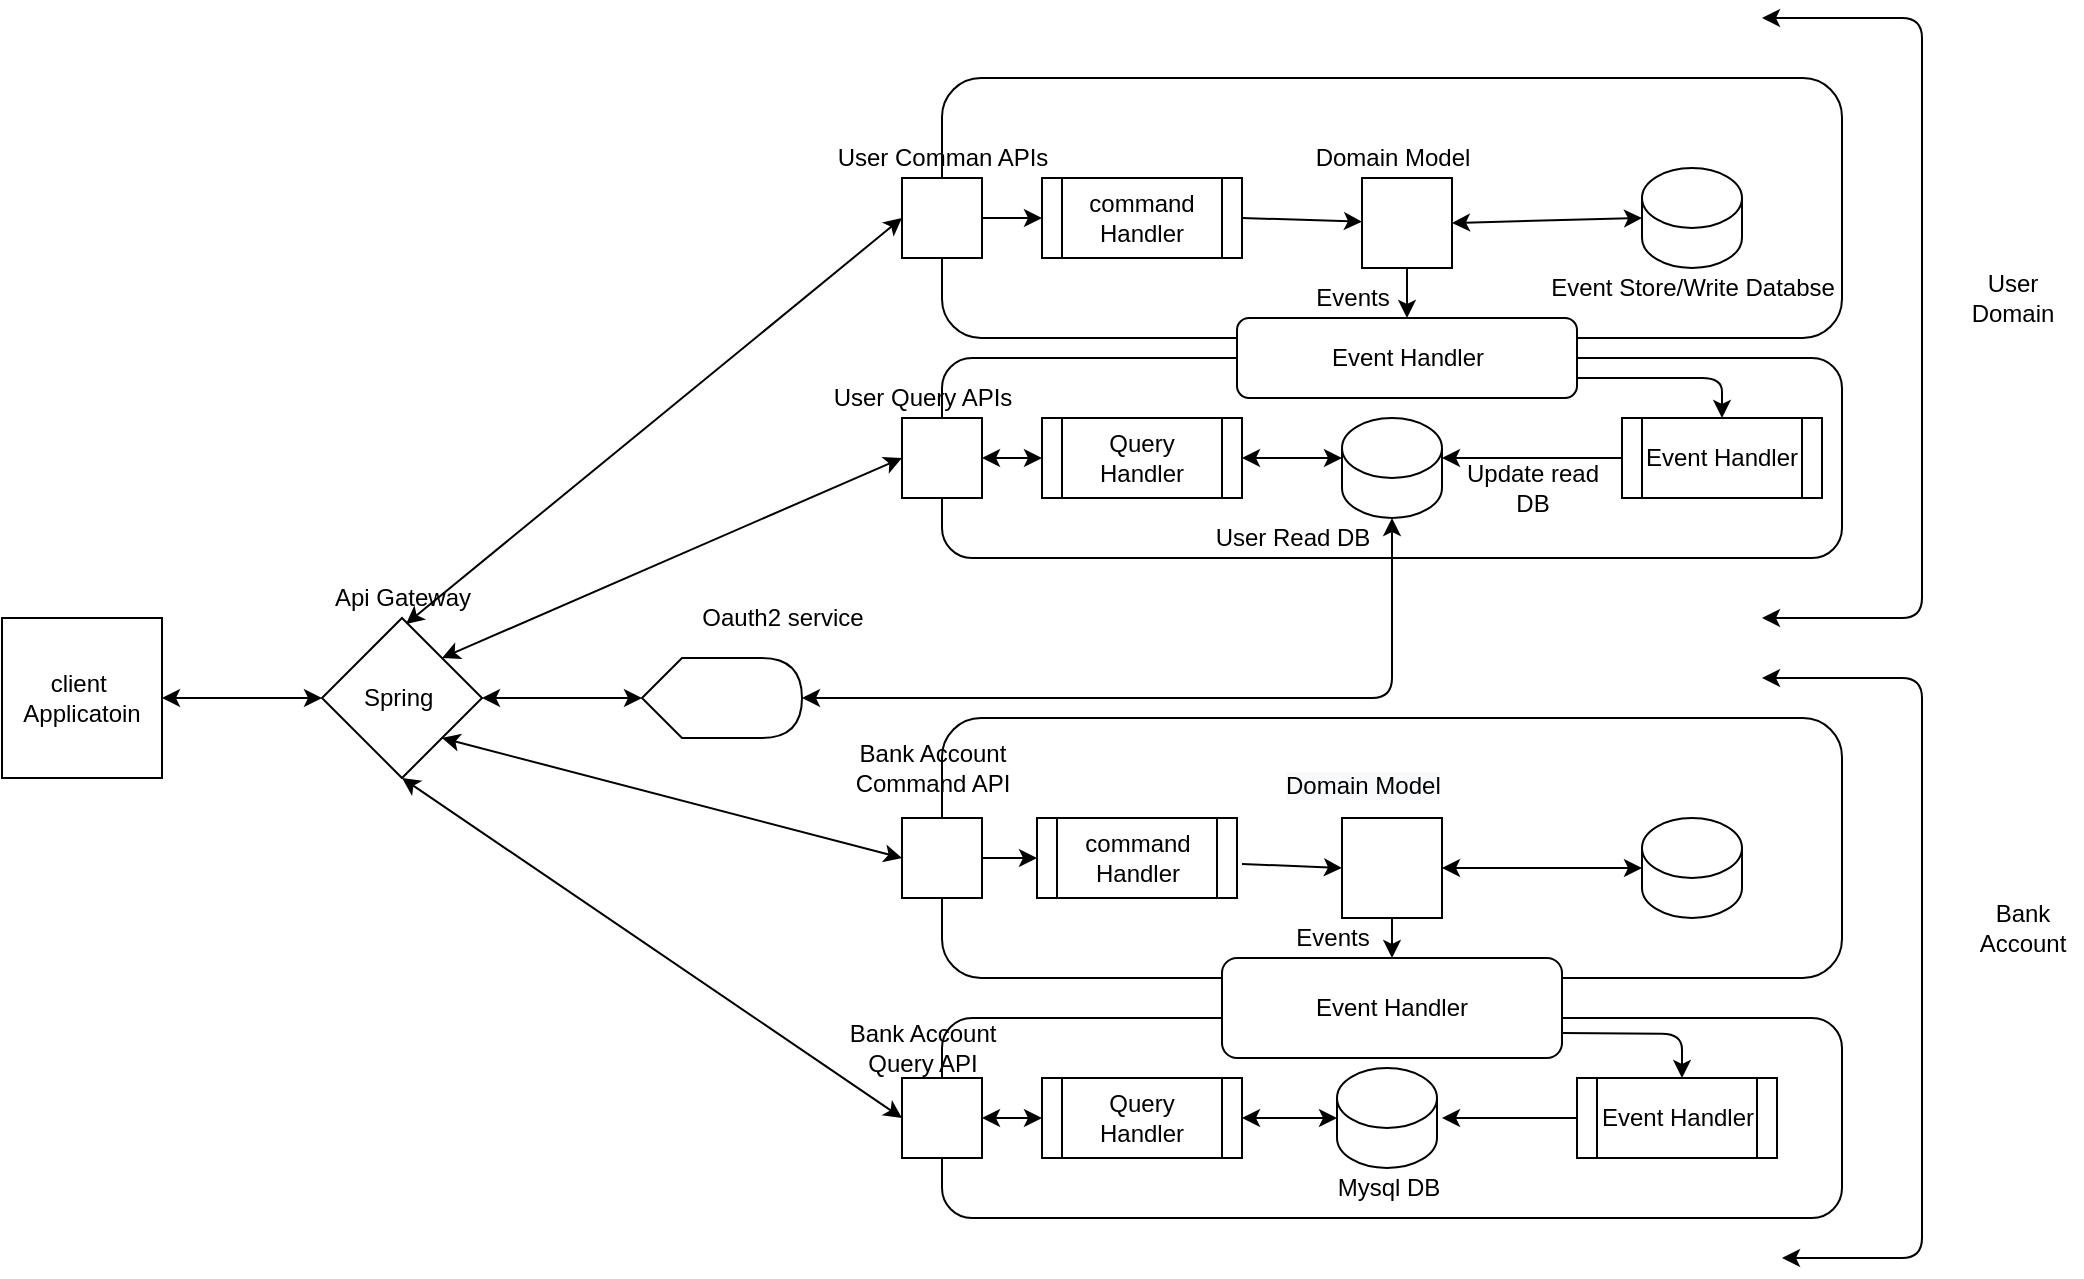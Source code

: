 <mxfile version="14.7.7" type="github">
  <diagram id="JTO8keWf2yWEtYkkjwrm" name="Page-1">
    <mxGraphModel dx="849" dy="1590" grid="1" gridSize="10" guides="1" tooltips="1" connect="1" arrows="1" fold="1" page="1" pageScale="1" pageWidth="850" pageHeight="1100" math="0" shadow="0">
      <root>
        <mxCell id="0" />
        <mxCell id="1" parent="0" />
        <mxCell id="Q-kc4Sg5_urtsn6Ku7JY-1" value="client&amp;nbsp;&lt;br&gt;Applicatoin" style="whiteSpace=wrap;html=1;aspect=fixed;" vertex="1" parent="1">
          <mxGeometry x="40" y="160" width="80" height="80" as="geometry" />
        </mxCell>
        <mxCell id="Q-kc4Sg5_urtsn6Ku7JY-2" value="Spring&amp;nbsp;" style="rhombus;whiteSpace=wrap;html=1;" vertex="1" parent="1">
          <mxGeometry x="200" y="160" width="80" height="80" as="geometry" />
        </mxCell>
        <mxCell id="Q-kc4Sg5_urtsn6Ku7JY-4" value="" style="endArrow=classic;startArrow=classic;html=1;entryX=0;entryY=0.5;entryDx=0;entryDy=0;exitX=1;exitY=0.5;exitDx=0;exitDy=0;" edge="1" parent="1" source="Q-kc4Sg5_urtsn6Ku7JY-1" target="Q-kc4Sg5_urtsn6Ku7JY-2">
          <mxGeometry width="50" height="50" relative="1" as="geometry">
            <mxPoint x="400" y="270" as="sourcePoint" />
            <mxPoint x="450" y="220" as="targetPoint" />
            <Array as="points">
              <mxPoint x="120" y="200" />
            </Array>
          </mxGeometry>
        </mxCell>
        <mxCell id="Q-kc4Sg5_urtsn6Ku7JY-5" value="" style="endArrow=classic;startArrow=classic;html=1;entryX=1;entryY=0.5;entryDx=0;entryDy=0;exitX=0;exitY=0.5;exitDx=0;exitDy=0;" edge="1" parent="1" target="Q-kc4Sg5_urtsn6Ku7JY-2">
          <mxGeometry width="50" height="50" relative="1" as="geometry">
            <mxPoint x="360" y="200" as="sourcePoint" />
            <mxPoint x="450" y="220" as="targetPoint" />
          </mxGeometry>
        </mxCell>
        <mxCell id="Q-kc4Sg5_urtsn6Ku7JY-8" value="&lt;span&gt;Api Gateway&lt;/span&gt;" style="text;html=1;align=center;verticalAlign=middle;resizable=0;points=[];autosize=1;strokeColor=none;" vertex="1" parent="1">
          <mxGeometry x="200" y="140" width="80" height="20" as="geometry" />
        </mxCell>
        <mxCell id="Q-kc4Sg5_urtsn6Ku7JY-13" value="" style="rounded=1;whiteSpace=wrap;html=1;" vertex="1" parent="1">
          <mxGeometry x="510" y="-110" width="450" height="130" as="geometry" />
        </mxCell>
        <mxCell id="Q-kc4Sg5_urtsn6Ku7JY-6" value="" style="whiteSpace=wrap;html=1;aspect=fixed;" vertex="1" parent="1">
          <mxGeometry x="490" y="-60" width="40" height="40" as="geometry" />
        </mxCell>
        <mxCell id="Q-kc4Sg5_urtsn6Ku7JY-7" value="User Comman APIs" style="text;html=1;align=center;verticalAlign=middle;resizable=0;points=[];autosize=1;strokeColor=none;" vertex="1" parent="1">
          <mxGeometry x="450" y="-80" width="120" height="20" as="geometry" />
        </mxCell>
        <mxCell id="Q-kc4Sg5_urtsn6Ku7JY-14" value="" style="rounded=1;whiteSpace=wrap;html=1;" vertex="1" parent="1">
          <mxGeometry x="510" y="30" width="450" height="100" as="geometry" />
        </mxCell>
        <mxCell id="Q-kc4Sg5_urtsn6Ku7JY-11" value="User Query APIs" style="text;html=1;align=center;verticalAlign=middle;resizable=0;points=[];autosize=1;strokeColor=none;" vertex="1" parent="1">
          <mxGeometry x="450" y="40" width="100" height="20" as="geometry" />
        </mxCell>
        <mxCell id="Q-kc4Sg5_urtsn6Ku7JY-9" value="" style="whiteSpace=wrap;html=1;aspect=fixed;" vertex="1" parent="1">
          <mxGeometry x="490" y="60" width="40" height="40" as="geometry" />
        </mxCell>
        <mxCell id="Q-kc4Sg5_urtsn6Ku7JY-16" value="command&lt;br&gt;Handler" style="shape=process;whiteSpace=wrap;html=1;backgroundOutline=1;" vertex="1" parent="1">
          <mxGeometry x="560" y="-60" width="100" height="40" as="geometry" />
        </mxCell>
        <mxCell id="Q-kc4Sg5_urtsn6Ku7JY-17" value="Query Handler&lt;br&gt;" style="shape=process;whiteSpace=wrap;html=1;backgroundOutline=1;" vertex="1" parent="1">
          <mxGeometry x="560" y="60" width="100" height="40" as="geometry" />
        </mxCell>
        <mxCell id="Q-kc4Sg5_urtsn6Ku7JY-18" value="" style="shape=cylinder3;whiteSpace=wrap;html=1;boundedLbl=1;backgroundOutline=1;size=15;" vertex="1" parent="1">
          <mxGeometry x="710" y="60" width="50" height="50" as="geometry" />
        </mxCell>
        <mxCell id="Q-kc4Sg5_urtsn6Ku7JY-19" value="" style="shape=cylinder3;whiteSpace=wrap;html=1;boundedLbl=1;backgroundOutline=1;size=15;" vertex="1" parent="1">
          <mxGeometry x="860" y="-65" width="50" height="50" as="geometry" />
        </mxCell>
        <mxCell id="Q-kc4Sg5_urtsn6Ku7JY-20" value="" style="whiteSpace=wrap;html=1;aspect=fixed;" vertex="1" parent="1">
          <mxGeometry x="720" y="-60" width="45" height="45" as="geometry" />
        </mxCell>
        <mxCell id="Q-kc4Sg5_urtsn6Ku7JY-21" value="" style="shape=display;whiteSpace=wrap;html=1;" vertex="1" parent="1">
          <mxGeometry x="360" y="180" width="80" height="40" as="geometry" />
        </mxCell>
        <mxCell id="Q-kc4Sg5_urtsn6Ku7JY-22" value="Oauth2 service&lt;br&gt;" style="text;html=1;align=center;verticalAlign=middle;resizable=0;points=[];autosize=1;strokeColor=none;" vertex="1" parent="1">
          <mxGeometry x="380" y="150" width="100" height="20" as="geometry" />
        </mxCell>
        <mxCell id="Q-kc4Sg5_urtsn6Ku7JY-24" value="Event Handler" style="shape=process;whiteSpace=wrap;html=1;backgroundOutline=1;" vertex="1" parent="1">
          <mxGeometry x="850" y="60" width="100" height="40" as="geometry" />
        </mxCell>
        <mxCell id="Q-kc4Sg5_urtsn6Ku7JY-25" value="" style="endArrow=classic;startArrow=classic;html=1;exitX=0.525;exitY=1.15;exitDx=0;exitDy=0;exitPerimeter=0;entryX=0;entryY=0.5;entryDx=0;entryDy=0;" edge="1" parent="1" source="Q-kc4Sg5_urtsn6Ku7JY-8" target="Q-kc4Sg5_urtsn6Ku7JY-6">
          <mxGeometry width="50" height="50" relative="1" as="geometry">
            <mxPoint x="610" y="150" as="sourcePoint" />
            <mxPoint x="660" y="100" as="targetPoint" />
          </mxGeometry>
        </mxCell>
        <mxCell id="Q-kc4Sg5_urtsn6Ku7JY-27" value="" style="endArrow=classic;startArrow=classic;html=1;exitX=1;exitY=0;exitDx=0;exitDy=0;entryX=0;entryY=0.5;entryDx=0;entryDy=0;entryPerimeter=0;" edge="1" parent="1" source="Q-kc4Sg5_urtsn6Ku7JY-2" target="Q-kc4Sg5_urtsn6Ku7JY-9">
          <mxGeometry width="50" height="50" relative="1" as="geometry">
            <mxPoint x="610" y="150" as="sourcePoint" />
            <mxPoint x="660" y="100" as="targetPoint" />
          </mxGeometry>
        </mxCell>
        <mxCell id="Q-kc4Sg5_urtsn6Ku7JY-28" value="" style="endArrow=classic;startArrow=classic;html=1;exitX=0;exitY=0.5;exitDx=0;exitDy=0;entryX=1;entryY=0.5;entryDx=0;entryDy=0;" edge="1" parent="1" source="Q-kc4Sg5_urtsn6Ku7JY-17" target="Q-kc4Sg5_urtsn6Ku7JY-9">
          <mxGeometry width="50" height="50" relative="1" as="geometry">
            <mxPoint x="610" y="150" as="sourcePoint" />
            <mxPoint x="540" y="80" as="targetPoint" />
          </mxGeometry>
        </mxCell>
        <mxCell id="Q-kc4Sg5_urtsn6Ku7JY-32" value="Domain Model" style="text;html=1;align=center;verticalAlign=middle;resizable=0;points=[];autosize=1;strokeColor=none;" vertex="1" parent="1">
          <mxGeometry x="690" y="-80" width="90" height="20" as="geometry" />
        </mxCell>
        <mxCell id="Q-kc4Sg5_urtsn6Ku7JY-34" value="" style="endArrow=classic;html=1;exitX=1;exitY=0.5;exitDx=0;exitDy=0;entryX=0;entryY=0.5;entryDx=0;entryDy=0;" edge="1" parent="1" source="Q-kc4Sg5_urtsn6Ku7JY-6" target="Q-kc4Sg5_urtsn6Ku7JY-16">
          <mxGeometry width="50" height="50" relative="1" as="geometry">
            <mxPoint x="610" y="150" as="sourcePoint" />
            <mxPoint x="660" y="100" as="targetPoint" />
          </mxGeometry>
        </mxCell>
        <mxCell id="Q-kc4Sg5_urtsn6Ku7JY-35" value="" style="endArrow=classic;html=1;exitX=1;exitY=0.5;exitDx=0;exitDy=0;" edge="1" parent="1" source="Q-kc4Sg5_urtsn6Ku7JY-16" target="Q-kc4Sg5_urtsn6Ku7JY-20">
          <mxGeometry width="50" height="50" relative="1" as="geometry">
            <mxPoint x="610" y="150" as="sourcePoint" />
            <mxPoint x="660" y="100" as="targetPoint" />
          </mxGeometry>
        </mxCell>
        <mxCell id="Q-kc4Sg5_urtsn6Ku7JY-36" value="" style="endArrow=classic;startArrow=classic;html=1;entryX=0;entryY=0.5;entryDx=0;entryDy=0;entryPerimeter=0;exitX=1;exitY=0.5;exitDx=0;exitDy=0;" edge="1" parent="1" source="Q-kc4Sg5_urtsn6Ku7JY-20" target="Q-kc4Sg5_urtsn6Ku7JY-19">
          <mxGeometry width="50" height="50" relative="1" as="geometry">
            <mxPoint x="610" y="150" as="sourcePoint" />
            <mxPoint x="660" y="100" as="targetPoint" />
          </mxGeometry>
        </mxCell>
        <mxCell id="Q-kc4Sg5_urtsn6Ku7JY-37" value="Event Store/Write Databse" style="text;html=1;align=center;verticalAlign=middle;resizable=0;points=[];autosize=1;strokeColor=none;" vertex="1" parent="1">
          <mxGeometry x="805" y="-15" width="160" height="20" as="geometry" />
        </mxCell>
        <mxCell id="Q-kc4Sg5_urtsn6Ku7JY-38" value="Event Handler" style="rounded=1;whiteSpace=wrap;html=1;" vertex="1" parent="1">
          <mxGeometry x="657.5" y="10" width="170" height="40" as="geometry" />
        </mxCell>
        <mxCell id="Q-kc4Sg5_urtsn6Ku7JY-39" value="" style="endArrow=classic;html=1;exitX=0.5;exitY=1;exitDx=0;exitDy=0;entryX=0.5;entryY=0;entryDx=0;entryDy=0;" edge="1" parent="1" source="Q-kc4Sg5_urtsn6Ku7JY-20" target="Q-kc4Sg5_urtsn6Ku7JY-38">
          <mxGeometry width="50" height="50" relative="1" as="geometry">
            <mxPoint x="610" y="150" as="sourcePoint" />
            <mxPoint x="660" y="100" as="targetPoint" />
          </mxGeometry>
        </mxCell>
        <mxCell id="Q-kc4Sg5_urtsn6Ku7JY-40" value="Events" style="text;html=1;align=center;verticalAlign=middle;resizable=0;points=[];autosize=1;strokeColor=none;" vertex="1" parent="1">
          <mxGeometry x="690" y="-10" width="50" height="20" as="geometry" />
        </mxCell>
        <mxCell id="Q-kc4Sg5_urtsn6Ku7JY-41" value="" style="endArrow=classic;html=1;entryX=0.5;entryY=0;entryDx=0;entryDy=0;exitX=1;exitY=0.75;exitDx=0;exitDy=0;" edge="1" parent="1" source="Q-kc4Sg5_urtsn6Ku7JY-38" target="Q-kc4Sg5_urtsn6Ku7JY-24">
          <mxGeometry width="50" height="50" relative="1" as="geometry">
            <mxPoint x="610" y="150" as="sourcePoint" />
            <mxPoint x="660" y="100" as="targetPoint" />
            <Array as="points">
              <mxPoint x="900" y="40" />
            </Array>
          </mxGeometry>
        </mxCell>
        <mxCell id="Q-kc4Sg5_urtsn6Ku7JY-42" value="User Read DB" style="text;html=1;align=center;verticalAlign=middle;resizable=0;points=[];autosize=1;strokeColor=none;" vertex="1" parent="1">
          <mxGeometry x="640" y="110" width="90" height="20" as="geometry" />
        </mxCell>
        <mxCell id="Q-kc4Sg5_urtsn6Ku7JY-43" value="" style="endArrow=classic;html=1;exitX=0;exitY=0.5;exitDx=0;exitDy=0;entryX=1;entryY=0;entryDx=0;entryDy=20;entryPerimeter=0;" edge="1" parent="1" source="Q-kc4Sg5_urtsn6Ku7JY-24" target="Q-kc4Sg5_urtsn6Ku7JY-18">
          <mxGeometry width="50" height="50" relative="1" as="geometry">
            <mxPoint x="610" y="150" as="sourcePoint" />
            <mxPoint x="660" y="100" as="targetPoint" />
          </mxGeometry>
        </mxCell>
        <mxCell id="Q-kc4Sg5_urtsn6Ku7JY-44" value="Update read &lt;br&gt;DB" style="text;html=1;align=center;verticalAlign=middle;resizable=0;points=[];autosize=1;strokeColor=none;" vertex="1" parent="1">
          <mxGeometry x="765" y="80" width="80" height="30" as="geometry" />
        </mxCell>
        <mxCell id="Q-kc4Sg5_urtsn6Ku7JY-48" value="" style="endArrow=classic;startArrow=classic;html=1;exitX=1;exitY=0.5;exitDx=0;exitDy=0;exitPerimeter=0;" edge="1" parent="1" source="Q-kc4Sg5_urtsn6Ku7JY-21">
          <mxGeometry width="50" height="50" relative="1" as="geometry">
            <mxPoint x="610" y="140" as="sourcePoint" />
            <mxPoint x="735" y="110" as="targetPoint" />
            <Array as="points">
              <mxPoint x="735" y="200" />
            </Array>
          </mxGeometry>
        </mxCell>
        <mxCell id="Q-kc4Sg5_urtsn6Ku7JY-52" value="" style="endArrow=classic;startArrow=classic;html=1;" edge="1" parent="1">
          <mxGeometry width="50" height="50" relative="1" as="geometry">
            <mxPoint x="920" y="160" as="sourcePoint" />
            <mxPoint x="920" y="-140" as="targetPoint" />
            <Array as="points">
              <mxPoint x="1000" y="160" />
              <mxPoint x="1000" y="-140" />
            </Array>
          </mxGeometry>
        </mxCell>
        <mxCell id="Q-kc4Sg5_urtsn6Ku7JY-53" value="User &lt;br&gt;Domain" style="text;html=1;align=center;verticalAlign=middle;resizable=0;points=[];autosize=1;strokeColor=none;" vertex="1" parent="1">
          <mxGeometry x="1015" y="-15" width="60" height="30" as="geometry" />
        </mxCell>
        <mxCell id="Q-kc4Sg5_urtsn6Ku7JY-55" value="" style="rounded=1;whiteSpace=wrap;html=1;" vertex="1" parent="1">
          <mxGeometry x="510" y="210" width="450" height="130" as="geometry" />
        </mxCell>
        <mxCell id="Q-kc4Sg5_urtsn6Ku7JY-56" value="" style="whiteSpace=wrap;html=1;aspect=fixed;" vertex="1" parent="1">
          <mxGeometry x="490" y="260" width="40" height="40" as="geometry" />
        </mxCell>
        <mxCell id="Q-kc4Sg5_urtsn6Ku7JY-57" value="command&lt;br&gt;Handler" style="shape=process;whiteSpace=wrap;html=1;backgroundOutline=1;" vertex="1" parent="1">
          <mxGeometry x="557.5" y="260" width="100" height="40" as="geometry" />
        </mxCell>
        <mxCell id="Q-kc4Sg5_urtsn6Ku7JY-58" value="" style="whiteSpace=wrap;html=1;aspect=fixed;" vertex="1" parent="1">
          <mxGeometry x="710" y="260" width="50" height="50" as="geometry" />
        </mxCell>
        <mxCell id="Q-kc4Sg5_urtsn6Ku7JY-59" value="" style="shape=cylinder3;whiteSpace=wrap;html=1;boundedLbl=1;backgroundOutline=1;size=15;" vertex="1" parent="1">
          <mxGeometry x="860" y="260" width="50" height="50" as="geometry" />
        </mxCell>
        <mxCell id="Q-kc4Sg5_urtsn6Ku7JY-60" value="Bank Account&lt;br&gt;Command API" style="text;html=1;align=center;verticalAlign=middle;resizable=0;points=[];autosize=1;strokeColor=none;" vertex="1" parent="1">
          <mxGeometry x="460" y="220" width="90" height="30" as="geometry" />
        </mxCell>
        <mxCell id="Q-kc4Sg5_urtsn6Ku7JY-61" value="" style="rounded=1;whiteSpace=wrap;html=1;" vertex="1" parent="1">
          <mxGeometry x="510" y="360" width="450" height="100" as="geometry" />
        </mxCell>
        <mxCell id="Q-kc4Sg5_urtsn6Ku7JY-62" value="Event Handler" style="rounded=1;whiteSpace=wrap;html=1;" vertex="1" parent="1">
          <mxGeometry x="650" y="330" width="170" height="50" as="geometry" />
        </mxCell>
        <mxCell id="Q-kc4Sg5_urtsn6Ku7JY-63" value="" style="endArrow=classic;startArrow=classic;html=1;exitX=1;exitY=1;exitDx=0;exitDy=0;entryX=0;entryY=0.5;entryDx=0;entryDy=0;" edge="1" parent="1" source="Q-kc4Sg5_urtsn6Ku7JY-2" target="Q-kc4Sg5_urtsn6Ku7JY-56">
          <mxGeometry width="50" height="50" relative="1" as="geometry">
            <mxPoint x="610" y="300" as="sourcePoint" />
            <mxPoint x="660" y="250" as="targetPoint" />
          </mxGeometry>
        </mxCell>
        <mxCell id="Q-kc4Sg5_urtsn6Ku7JY-64" value="" style="endArrow=classic;html=1;exitX=1;exitY=0.5;exitDx=0;exitDy=0;entryX=0;entryY=0.5;entryDx=0;entryDy=0;" edge="1" parent="1" source="Q-kc4Sg5_urtsn6Ku7JY-56" target="Q-kc4Sg5_urtsn6Ku7JY-57">
          <mxGeometry width="50" height="50" relative="1" as="geometry">
            <mxPoint x="610" y="200" as="sourcePoint" />
            <mxPoint x="660" y="150" as="targetPoint" />
          </mxGeometry>
        </mxCell>
        <mxCell id="Q-kc4Sg5_urtsn6Ku7JY-65" value="" style="endArrow=classic;html=1;entryX=0;entryY=0.5;entryDx=0;entryDy=0;" edge="1" parent="1" target="Q-kc4Sg5_urtsn6Ku7JY-58">
          <mxGeometry width="50" height="50" relative="1" as="geometry">
            <mxPoint x="660" y="283" as="sourcePoint" />
            <mxPoint x="730" y="-28.182" as="targetPoint" />
            <Array as="points" />
          </mxGeometry>
        </mxCell>
        <mxCell id="Q-kc4Sg5_urtsn6Ku7JY-67" value="" style="endArrow=classic;startArrow=classic;html=1;entryX=0;entryY=0.5;entryDx=0;entryDy=0;entryPerimeter=0;" edge="1" parent="1" target="Q-kc4Sg5_urtsn6Ku7JY-59">
          <mxGeometry width="50" height="50" relative="1" as="geometry">
            <mxPoint x="760" y="285" as="sourcePoint" />
            <mxPoint x="500" y="290" as="targetPoint" />
          </mxGeometry>
        </mxCell>
        <mxCell id="Q-kc4Sg5_urtsn6Ku7JY-68" value="" style="whiteSpace=wrap;html=1;aspect=fixed;" vertex="1" parent="1">
          <mxGeometry x="490" y="390" width="40" height="40" as="geometry" />
        </mxCell>
        <mxCell id="Q-kc4Sg5_urtsn6Ku7JY-69" value="Query&lt;br&gt;Handler" style="shape=process;whiteSpace=wrap;html=1;backgroundOutline=1;" vertex="1" parent="1">
          <mxGeometry x="560" y="390" width="100" height="40" as="geometry" />
        </mxCell>
        <mxCell id="Q-kc4Sg5_urtsn6Ku7JY-70" value="" style="shape=cylinder3;whiteSpace=wrap;html=1;boundedLbl=1;backgroundOutline=1;size=15;" vertex="1" parent="1">
          <mxGeometry x="707.5" y="385" width="50" height="50" as="geometry" />
        </mxCell>
        <mxCell id="Q-kc4Sg5_urtsn6Ku7JY-71" value="Event Handler" style="shape=process;whiteSpace=wrap;html=1;backgroundOutline=1;" vertex="1" parent="1">
          <mxGeometry x="827.5" y="390" width="100" height="40" as="geometry" />
        </mxCell>
        <mxCell id="Q-kc4Sg5_urtsn6Ku7JY-74" value="" style="endArrow=classic;startArrow=classic;html=1;entryX=0;entryY=0;entryDx=0;entryDy=20;entryPerimeter=0;exitX=1;exitY=0.5;exitDx=0;exitDy=0;" edge="1" parent="1" source="Q-kc4Sg5_urtsn6Ku7JY-17" target="Q-kc4Sg5_urtsn6Ku7JY-18">
          <mxGeometry width="50" height="50" relative="1" as="geometry">
            <mxPoint x="670" y="85" as="sourcePoint" />
            <mxPoint x="660" y="250" as="targetPoint" />
          </mxGeometry>
        </mxCell>
        <mxCell id="Q-kc4Sg5_urtsn6Ku7JY-77" value="&lt;span style=&quot;color: rgb(0, 0, 0); font-family: helvetica; font-size: 12px; font-style: normal; font-weight: 400; letter-spacing: normal; text-align: center; text-indent: 0px; text-transform: none; word-spacing: 0px; background-color: rgb(248, 249, 250); display: inline; float: none;&quot;&gt;Domain Model&lt;/span&gt;" style="text;whiteSpace=wrap;html=1;" vertex="1" parent="1">
          <mxGeometry x="680" y="230" width="100" height="30" as="geometry" />
        </mxCell>
        <mxCell id="Q-kc4Sg5_urtsn6Ku7JY-80" value="" style="endArrow=classic;html=1;exitX=0.5;exitY=1;exitDx=0;exitDy=0;entryX=0.5;entryY=0;entryDx=0;entryDy=0;" edge="1" parent="1" source="Q-kc4Sg5_urtsn6Ku7JY-58" target="Q-kc4Sg5_urtsn6Ku7JY-62">
          <mxGeometry width="50" height="50" relative="1" as="geometry">
            <mxPoint x="610" y="410" as="sourcePoint" />
            <mxPoint x="730" y="330" as="targetPoint" />
          </mxGeometry>
        </mxCell>
        <mxCell id="Q-kc4Sg5_urtsn6Ku7JY-81" value="Events&lt;br&gt;" style="text;html=1;align=center;verticalAlign=middle;resizable=0;points=[];autosize=1;strokeColor=none;" vertex="1" parent="1">
          <mxGeometry x="680" y="310" width="50" height="20" as="geometry" />
        </mxCell>
        <mxCell id="Q-kc4Sg5_urtsn6Ku7JY-82" value="" style="endArrow=classic;html=1;exitX=1;exitY=0.75;exitDx=0;exitDy=0;" edge="1" parent="1" source="Q-kc4Sg5_urtsn6Ku7JY-62">
          <mxGeometry width="50" height="50" relative="1" as="geometry">
            <mxPoint x="610" y="410" as="sourcePoint" />
            <mxPoint x="880" y="390" as="targetPoint" />
            <Array as="points">
              <mxPoint x="880" y="368" />
            </Array>
          </mxGeometry>
        </mxCell>
        <mxCell id="Q-kc4Sg5_urtsn6Ku7JY-83" value="" style="endArrow=classic;html=1;exitX=0;exitY=0.5;exitDx=0;exitDy=0;" edge="1" parent="1" source="Q-kc4Sg5_urtsn6Ku7JY-71">
          <mxGeometry width="50" height="50" relative="1" as="geometry">
            <mxPoint x="610" y="410" as="sourcePoint" />
            <mxPoint x="760" y="410" as="targetPoint" />
          </mxGeometry>
        </mxCell>
        <mxCell id="Q-kc4Sg5_urtsn6Ku7JY-84" value="" style="endArrow=classic;startArrow=classic;html=1;entryX=0.5;entryY=1;entryDx=0;entryDy=0;exitX=0;exitY=0.5;exitDx=0;exitDy=0;" edge="1" parent="1" source="Q-kc4Sg5_urtsn6Ku7JY-68" target="Q-kc4Sg5_urtsn6Ku7JY-2">
          <mxGeometry width="50" height="50" relative="1" as="geometry">
            <mxPoint x="610" y="410" as="sourcePoint" />
            <mxPoint x="660" y="360" as="targetPoint" />
          </mxGeometry>
        </mxCell>
        <mxCell id="Q-kc4Sg5_urtsn6Ku7JY-85" value="" style="endArrow=classic;startArrow=classic;html=1;exitX=1;exitY=0.5;exitDx=0;exitDy=0;entryX=0;entryY=0.5;entryDx=0;entryDy=0;" edge="1" parent="1" source="Q-kc4Sg5_urtsn6Ku7JY-68" target="Q-kc4Sg5_urtsn6Ku7JY-69">
          <mxGeometry width="50" height="50" relative="1" as="geometry">
            <mxPoint x="610" y="410" as="sourcePoint" />
            <mxPoint x="660" y="360" as="targetPoint" />
          </mxGeometry>
        </mxCell>
        <mxCell id="Q-kc4Sg5_urtsn6Ku7JY-87" value="" style="endArrow=classic;startArrow=classic;html=1;exitX=1;exitY=0.5;exitDx=0;exitDy=0;entryX=0;entryY=0.5;entryDx=0;entryDy=0;entryPerimeter=0;" edge="1" parent="1" source="Q-kc4Sg5_urtsn6Ku7JY-69" target="Q-kc4Sg5_urtsn6Ku7JY-70">
          <mxGeometry width="50" height="50" relative="1" as="geometry">
            <mxPoint x="610" y="410" as="sourcePoint" />
            <mxPoint x="660" y="360" as="targetPoint" />
          </mxGeometry>
        </mxCell>
        <mxCell id="Q-kc4Sg5_urtsn6Ku7JY-88" value="Bank Account&lt;br&gt;Query API" style="text;html=1;align=center;verticalAlign=middle;resizable=0;points=[];autosize=1;strokeColor=none;" vertex="1" parent="1">
          <mxGeometry x="455" y="360" width="90" height="30" as="geometry" />
        </mxCell>
        <mxCell id="Q-kc4Sg5_urtsn6Ku7JY-89" value="Mysql DB" style="text;html=1;align=center;verticalAlign=middle;resizable=0;points=[];autosize=1;strokeColor=none;" vertex="1" parent="1">
          <mxGeometry x="697.5" y="435" width="70" height="20" as="geometry" />
        </mxCell>
        <mxCell id="Q-kc4Sg5_urtsn6Ku7JY-90" value="" style="endArrow=classic;startArrow=classic;html=1;" edge="1" parent="1">
          <mxGeometry width="50" height="50" relative="1" as="geometry">
            <mxPoint x="930" y="480" as="sourcePoint" />
            <mxPoint x="920" y="190" as="targetPoint" />
            <Array as="points">
              <mxPoint x="1000" y="480" />
              <mxPoint x="1000" y="190" />
            </Array>
          </mxGeometry>
        </mxCell>
        <mxCell id="Q-kc4Sg5_urtsn6Ku7JY-91" value="Bank &lt;br&gt;Account" style="text;html=1;align=center;verticalAlign=middle;resizable=0;points=[];autosize=1;strokeColor=none;" vertex="1" parent="1">
          <mxGeometry x="1020" y="300" width="60" height="30" as="geometry" />
        </mxCell>
      </root>
    </mxGraphModel>
  </diagram>
</mxfile>
